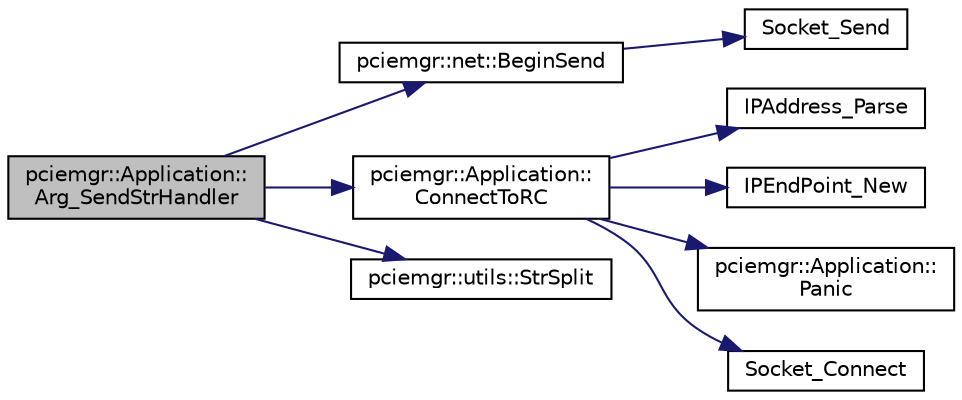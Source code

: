 digraph "pciemgr::Application::Arg_SendStrHandler"
{
 // LATEX_PDF_SIZE
  edge [fontname="Helvetica",fontsize="10",labelfontname="Helvetica",labelfontsize="10"];
  node [fontname="Helvetica",fontsize="10",shape=record];
  rankdir="LR";
  Node1 [label="pciemgr::Application::\lArg_SendStrHandler",height=0.2,width=0.4,color="black", fillcolor="grey75", style="filled", fontcolor="black",tooltip=" "];
  Node1 -> Node2 [color="midnightblue",fontsize="10",style="solid",fontname="Helvetica"];
  Node2 [label="pciemgr::net::BeginSend",height=0.2,width=0.4,color="black", fillcolor="white", style="filled",URL="$namespacemgrd_1_1net.html#ae9ab81602f337c69c1f72cef4581e01f",tooltip=" "];
  Node2 -> Node3 [color="midnightblue",fontsize="10",style="solid",fontname="Helvetica"];
  Node3 [label="Socket_Send",height=0.2,width=0.4,color="black", fillcolor="white", style="filled",URL="$_c_s_socket_8h.html#a51136fde305e77ce91ccc0bb1ec6126b",tooltip=" "];
  Node1 -> Node4 [color="midnightblue",fontsize="10",style="solid",fontname="Helvetica"];
  Node4 [label="pciemgr::Application::\lConnectToRC",height=0.2,width=0.4,color="black", fillcolor="white", style="filled",URL="$classmgrd_1_1_application.html#ad7ecb45942c1a35786c9c13d27e4799c",tooltip=" "];
  Node4 -> Node5 [color="midnightblue",fontsize="10",style="solid",fontname="Helvetica"];
  Node5 [label="IPAddress_Parse",height=0.2,width=0.4,color="black", fillcolor="white", style="filled",URL="$_c_s_socket_8h.html#a22e190ead89a54e8e8cb956f550cd80e",tooltip=" "];
  Node4 -> Node6 [color="midnightblue",fontsize="10",style="solid",fontname="Helvetica"];
  Node6 [label="IPEndPoint_New",height=0.2,width=0.4,color="black", fillcolor="white", style="filled",URL="$_c_s_socket_8h.html#aba77d2d9056a85a64187f90261e13a8c",tooltip=" "];
  Node4 -> Node7 [color="midnightblue",fontsize="10",style="solid",fontname="Helvetica"];
  Node7 [label="pciemgr::Application::\lPanic",height=0.2,width=0.4,color="black", fillcolor="white", style="filled",URL="$classmgrd_1_1_application.html#a455cb993a2a1ce99711012c240e728a2",tooltip=" "];
  Node4 -> Node8 [color="midnightblue",fontsize="10",style="solid",fontname="Helvetica"];
  Node8 [label="Socket_Connect",height=0.2,width=0.4,color="black", fillcolor="white", style="filled",URL="$_c_s_socket_8h.html#a23a8cae162db8e985292c8fc5f47d517",tooltip=" "];
  Node1 -> Node9 [color="midnightblue",fontsize="10",style="solid",fontname="Helvetica"];
  Node9 [label="pciemgr::utils::StrSplit",height=0.2,width=0.4,color="black", fillcolor="white", style="filled",URL="$namespacemgrd_1_1utils.html#a5af072e562e1e77d50cd66cc6f2216d3",tooltip=" "];
}
